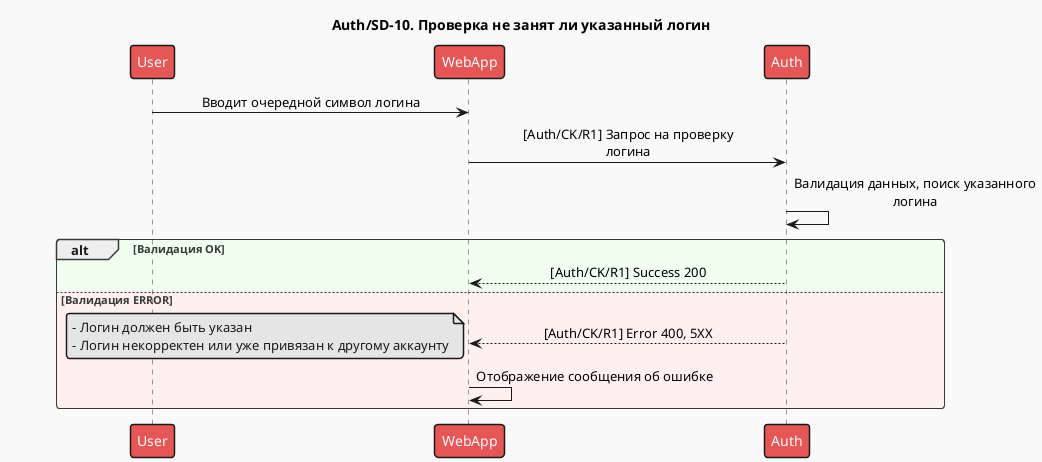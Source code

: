# Auth/SD-10. Проверка не занят ли указанный логин

@startuml
!theme mars

skinparam {
    MaxMessageSize 250
}

skinparam sequence {
    ParticipantPadding 125
    MessageAlign center
}

participant "User" as usr order 10
participant "WebApp" as app order 20
participant "Auth" as auth order 30

title Auth/SD-10. Проверка не занят ли указанный логин

usr -> app: Вводит очередной символ логина

app -> auth: [Auth/CK/R1] Запрос на проверку логина
auth -> auth: Валидация данных, поиск указанного логина

alt #f0fff0 Валидация OK
  app <-- auth: [Auth/CK/R1] Success 200
else #fff0f0 Валидация ERROR
  app <-- auth: [Auth/CK/R1] Error 400, 5XX

  note left
    - Логин должен быть указан
    - Логин некорректен или уже привязан к другому аккаунту
  end note

  app -> app: Отображение сообщения об ошибке
end

@enduml